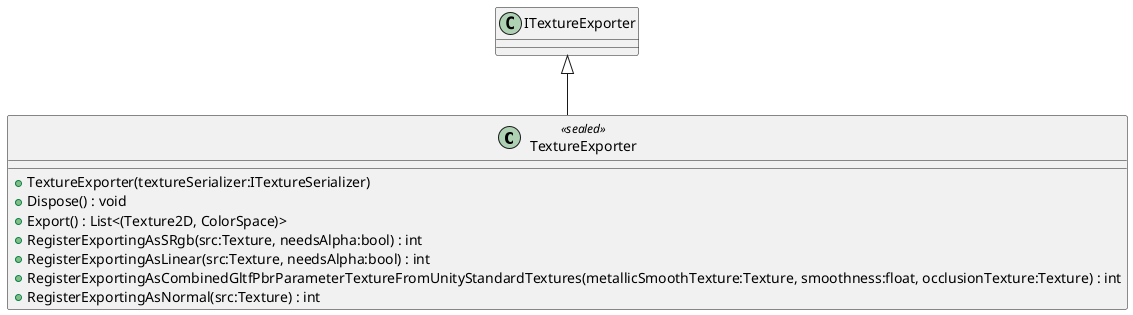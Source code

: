@startuml
class TextureExporter <<sealed>> {
    + TextureExporter(textureSerializer:ITextureSerializer)
    + Dispose() : void
    + Export() : List<(Texture2D, ColorSpace)>
    + RegisterExportingAsSRgb(src:Texture, needsAlpha:bool) : int
    + RegisterExportingAsLinear(src:Texture, needsAlpha:bool) : int
    + RegisterExportingAsCombinedGltfPbrParameterTextureFromUnityStandardTextures(metallicSmoothTexture:Texture, smoothness:float, occlusionTexture:Texture) : int
    + RegisterExportingAsNormal(src:Texture) : int
}
ITextureExporter <|-- TextureExporter
@enduml
